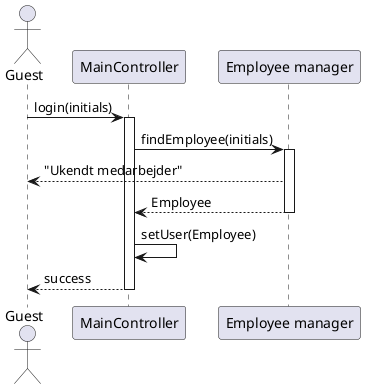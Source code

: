 @startuml
actor "Guest" as guest
participant "MainController" as app
participant "Employee manager" as em

guest -> app : login(initials)
activate app


app -> em : findEmployee(initials)
activate em
em --> guest : "Ukendt medarbejder"
return Employee 

app -> app : setUser(Employee)


return success

@enduml